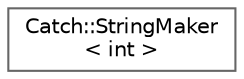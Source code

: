 digraph "Graphical Class Hierarchy"
{
 // LATEX_PDF_SIZE
  bgcolor="transparent";
  edge [fontname=Helvetica,fontsize=10,labelfontname=Helvetica,labelfontsize=10];
  node [fontname=Helvetica,fontsize=10,shape=box,height=0.2,width=0.4];
  rankdir="LR";
  Node0 [label="Catch::StringMaker\l\< int \>",height=0.2,width=0.4,color="grey40", fillcolor="white", style="filled",URL="$struct_catch_1_1_string_maker_3_01int_01_4.html",tooltip=" "];
}
